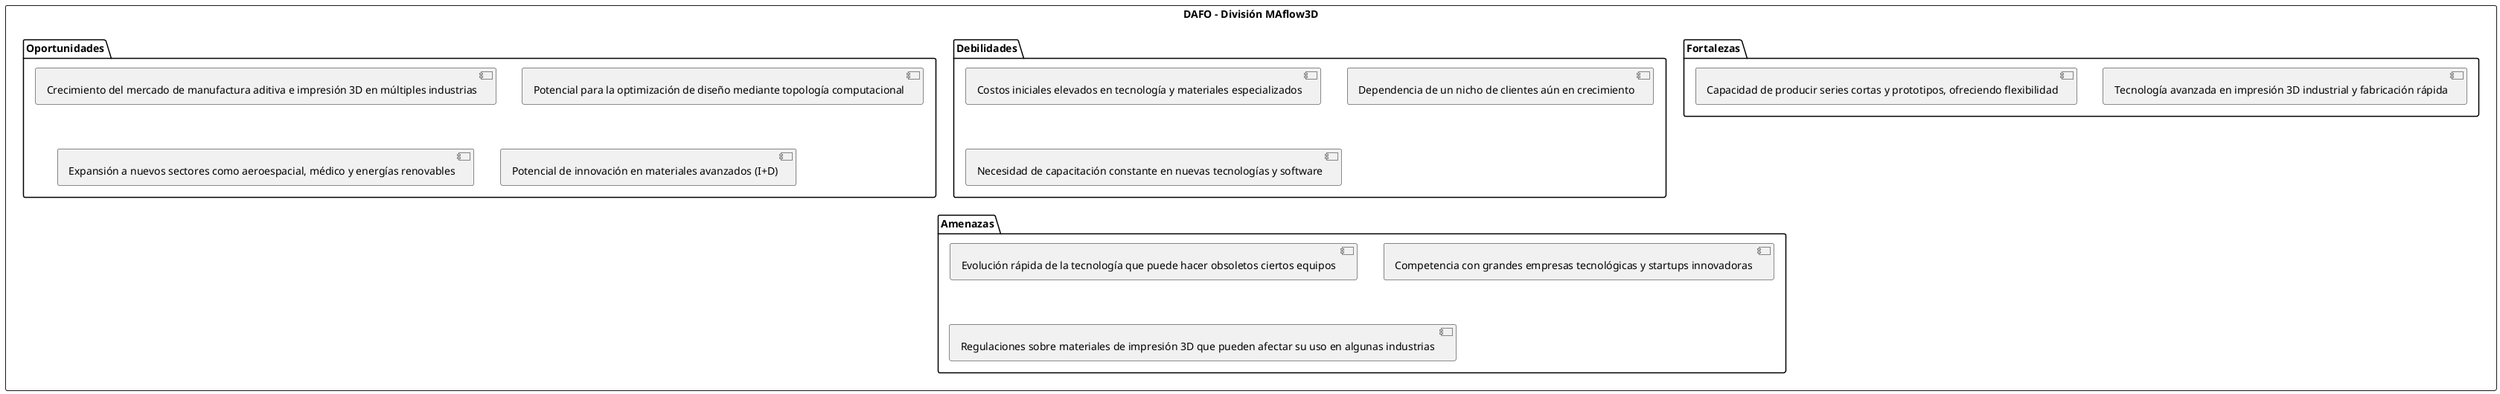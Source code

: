 @startuml
rectangle "DAFO - División MAflow3D" {
    package "Fortalezas" {
        [Tecnología avanzada en impresión 3D industrial y fabricación rápida]
        [Capacidad de producir series cortas y prototipos, ofreciendo flexibilidad]
      
    
    }
    
    package "Debilidades" {
        [Costos iniciales elevados en tecnología y materiales especializados]
        [Dependencia de un nicho de clientes aún en crecimiento]
        [Necesidad de capacitación constante en nuevas tecnologías y software]
    }
    
    package "Oportunidades" {
        [Crecimiento del mercado de manufactura aditiva e impresión 3D en múltiples industrias]
        [Potencial para la optimización de diseño mediante topología computacional]
        [Expansión a nuevos sectores como aeroespacial, médico y energías renovables]
        [Potencial de innovación en materiales avanzados (I+D)]
    }
    
    package "Amenazas" {
        [Evolución rápida de la tecnología que puede hacer obsoletos ciertos equipos ]
        [Competencia con grandes empresas tecnológicas y startups innovadoras ]
        [Regulaciones sobre materiales de impresión 3D que pueden afectar su uso en algunas industrias ]
    }
}
@enduml

